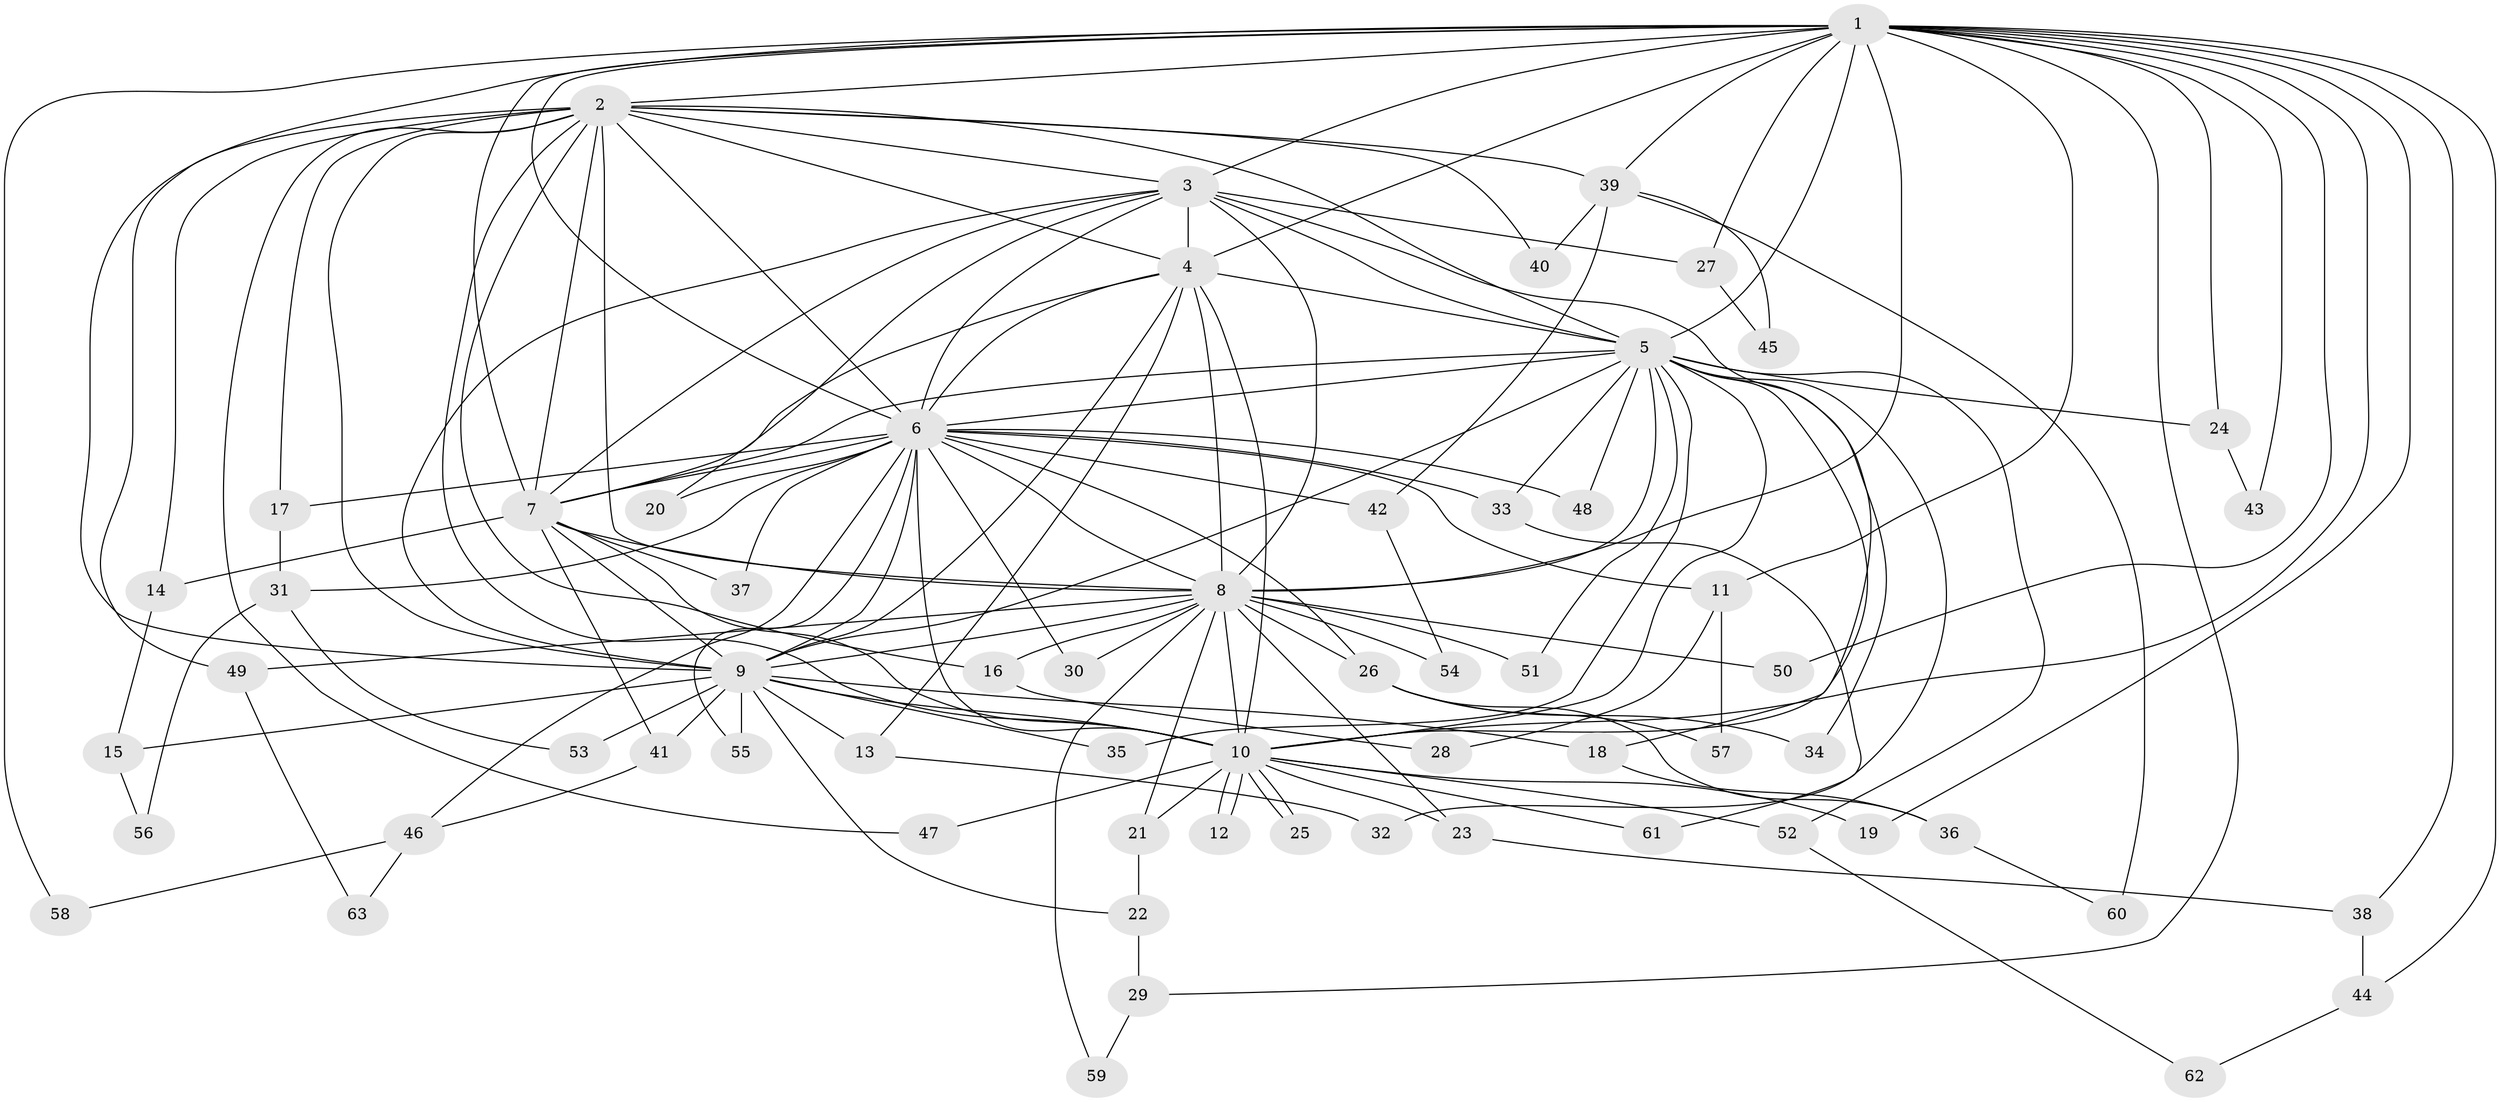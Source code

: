 // coarse degree distribution, {4: 0.1875, 12: 0.03125, 11: 0.03125, 3: 0.375, 14: 0.03125, 5: 0.0625, 13: 0.125, 1: 0.0625, 15: 0.03125, 2: 0.0625}
// Generated by graph-tools (version 1.1) at 2025/36/03/04/25 23:36:26]
// undirected, 63 vertices, 151 edges
graph export_dot {
  node [color=gray90,style=filled];
  1;
  2;
  3;
  4;
  5;
  6;
  7;
  8;
  9;
  10;
  11;
  12;
  13;
  14;
  15;
  16;
  17;
  18;
  19;
  20;
  21;
  22;
  23;
  24;
  25;
  26;
  27;
  28;
  29;
  30;
  31;
  32;
  33;
  34;
  35;
  36;
  37;
  38;
  39;
  40;
  41;
  42;
  43;
  44;
  45;
  46;
  47;
  48;
  49;
  50;
  51;
  52;
  53;
  54;
  55;
  56;
  57;
  58;
  59;
  60;
  61;
  62;
  63;
  1 -- 2;
  1 -- 3;
  1 -- 4;
  1 -- 5;
  1 -- 6;
  1 -- 7;
  1 -- 8;
  1 -- 9;
  1 -- 10;
  1 -- 11;
  1 -- 19;
  1 -- 24;
  1 -- 27;
  1 -- 29;
  1 -- 38;
  1 -- 39;
  1 -- 43;
  1 -- 44;
  1 -- 50;
  1 -- 58;
  2 -- 3;
  2 -- 4;
  2 -- 5;
  2 -- 6;
  2 -- 7;
  2 -- 8;
  2 -- 9;
  2 -- 10;
  2 -- 14;
  2 -- 16;
  2 -- 17;
  2 -- 39;
  2 -- 40;
  2 -- 47;
  2 -- 49;
  3 -- 4;
  3 -- 5;
  3 -- 6;
  3 -- 7;
  3 -- 8;
  3 -- 9;
  3 -- 10;
  3 -- 20;
  3 -- 27;
  4 -- 5;
  4 -- 6;
  4 -- 7;
  4 -- 8;
  4 -- 9;
  4 -- 10;
  4 -- 13;
  5 -- 6;
  5 -- 7;
  5 -- 8;
  5 -- 9;
  5 -- 10;
  5 -- 18;
  5 -- 24;
  5 -- 32;
  5 -- 33;
  5 -- 34;
  5 -- 35;
  5 -- 48;
  5 -- 51;
  5 -- 52;
  6 -- 7;
  6 -- 8;
  6 -- 9;
  6 -- 10;
  6 -- 11;
  6 -- 17;
  6 -- 20;
  6 -- 26;
  6 -- 30;
  6 -- 31;
  6 -- 33;
  6 -- 37;
  6 -- 42;
  6 -- 46;
  6 -- 48;
  6 -- 55;
  7 -- 8;
  7 -- 9;
  7 -- 10;
  7 -- 14;
  7 -- 37;
  7 -- 41;
  8 -- 9;
  8 -- 10;
  8 -- 16;
  8 -- 21;
  8 -- 23;
  8 -- 26;
  8 -- 30;
  8 -- 49;
  8 -- 50;
  8 -- 51;
  8 -- 54;
  8 -- 59;
  9 -- 10;
  9 -- 13;
  9 -- 15;
  9 -- 18;
  9 -- 22;
  9 -- 35;
  9 -- 41;
  9 -- 53;
  9 -- 55;
  10 -- 12;
  10 -- 12;
  10 -- 19;
  10 -- 21;
  10 -- 23;
  10 -- 25;
  10 -- 25;
  10 -- 47;
  10 -- 52;
  10 -- 61;
  11 -- 28;
  11 -- 57;
  13 -- 32;
  14 -- 15;
  15 -- 56;
  16 -- 28;
  17 -- 31;
  18 -- 36;
  21 -- 22;
  22 -- 29;
  23 -- 38;
  24 -- 43;
  26 -- 34;
  26 -- 36;
  26 -- 57;
  27 -- 45;
  29 -- 59;
  31 -- 53;
  31 -- 56;
  33 -- 61;
  36 -- 60;
  38 -- 44;
  39 -- 40;
  39 -- 42;
  39 -- 45;
  39 -- 60;
  41 -- 46;
  42 -- 54;
  44 -- 62;
  46 -- 58;
  46 -- 63;
  49 -- 63;
  52 -- 62;
}
